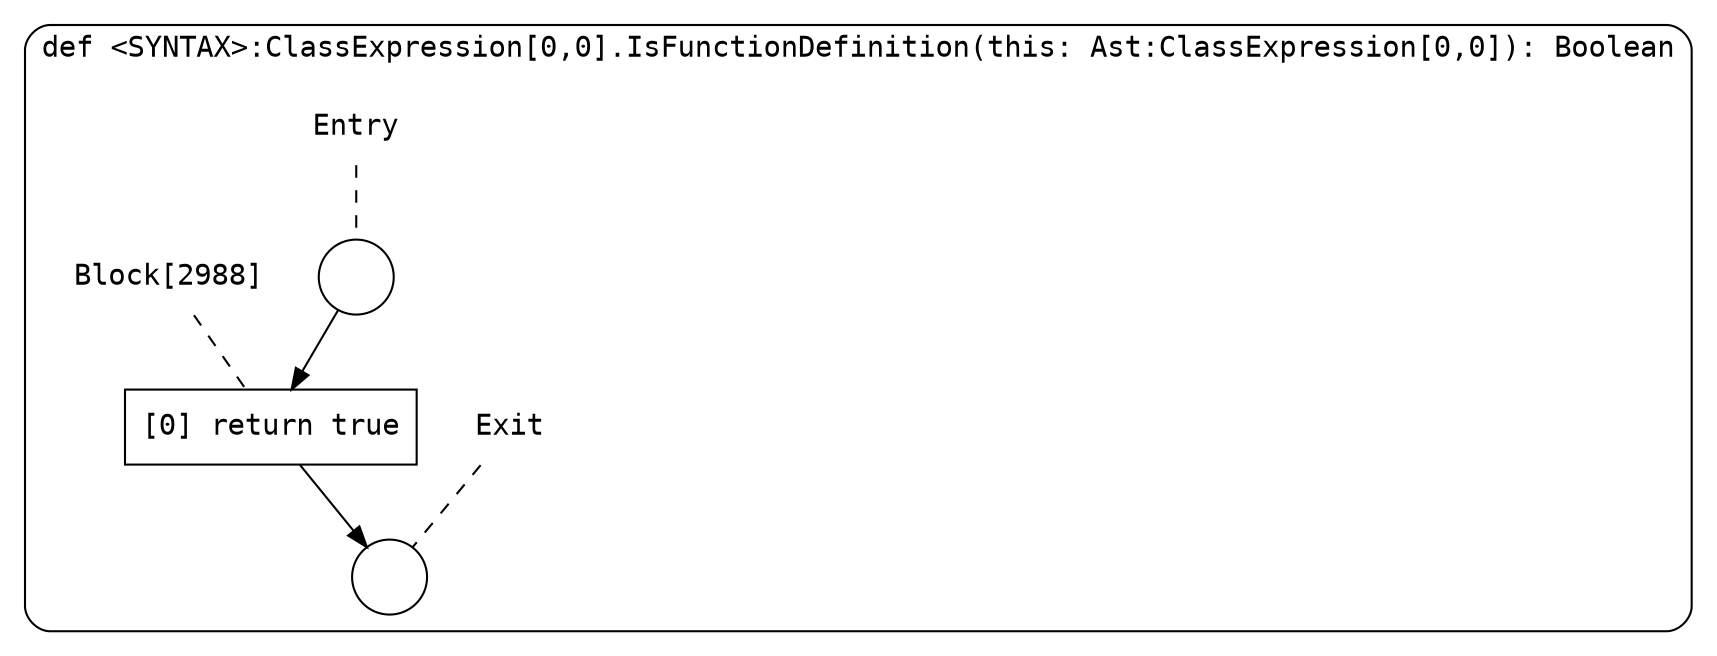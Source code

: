 digraph {
  graph [fontname = "Consolas"]
  node [fontname = "Consolas"]
  edge [fontname = "Consolas"]
  subgraph cluster756 {
    label = "def <SYNTAX>:ClassExpression[0,0].IsFunctionDefinition(this: Ast:ClassExpression[0,0]): Boolean"
    style = rounded
    cluster756_entry_name [shape=none, label=<<font color="black">Entry</font>>]
    cluster756_entry_name -> cluster756_entry [arrowhead=none, color="black", style=dashed]
    cluster756_entry [shape=circle label=" " color="black" fillcolor="white" style=filled]
    cluster756_entry -> node2988 [color="black"]
    cluster756_exit_name [shape=none, label=<<font color="black">Exit</font>>]
    cluster756_exit_name -> cluster756_exit [arrowhead=none, color="black", style=dashed]
    cluster756_exit [shape=circle label=" " color="black" fillcolor="white" style=filled]
    node2988_name [shape=none, label=<<font color="black">Block[2988]</font>>]
    node2988_name -> node2988 [arrowhead=none, color="black", style=dashed]
    node2988 [shape=box, label=<<font color="black">[0] return true<BR ALIGN="LEFT"/></font>> color="black" fillcolor="white", style=filled]
    node2988 -> cluster756_exit [color="black"]
  }
}